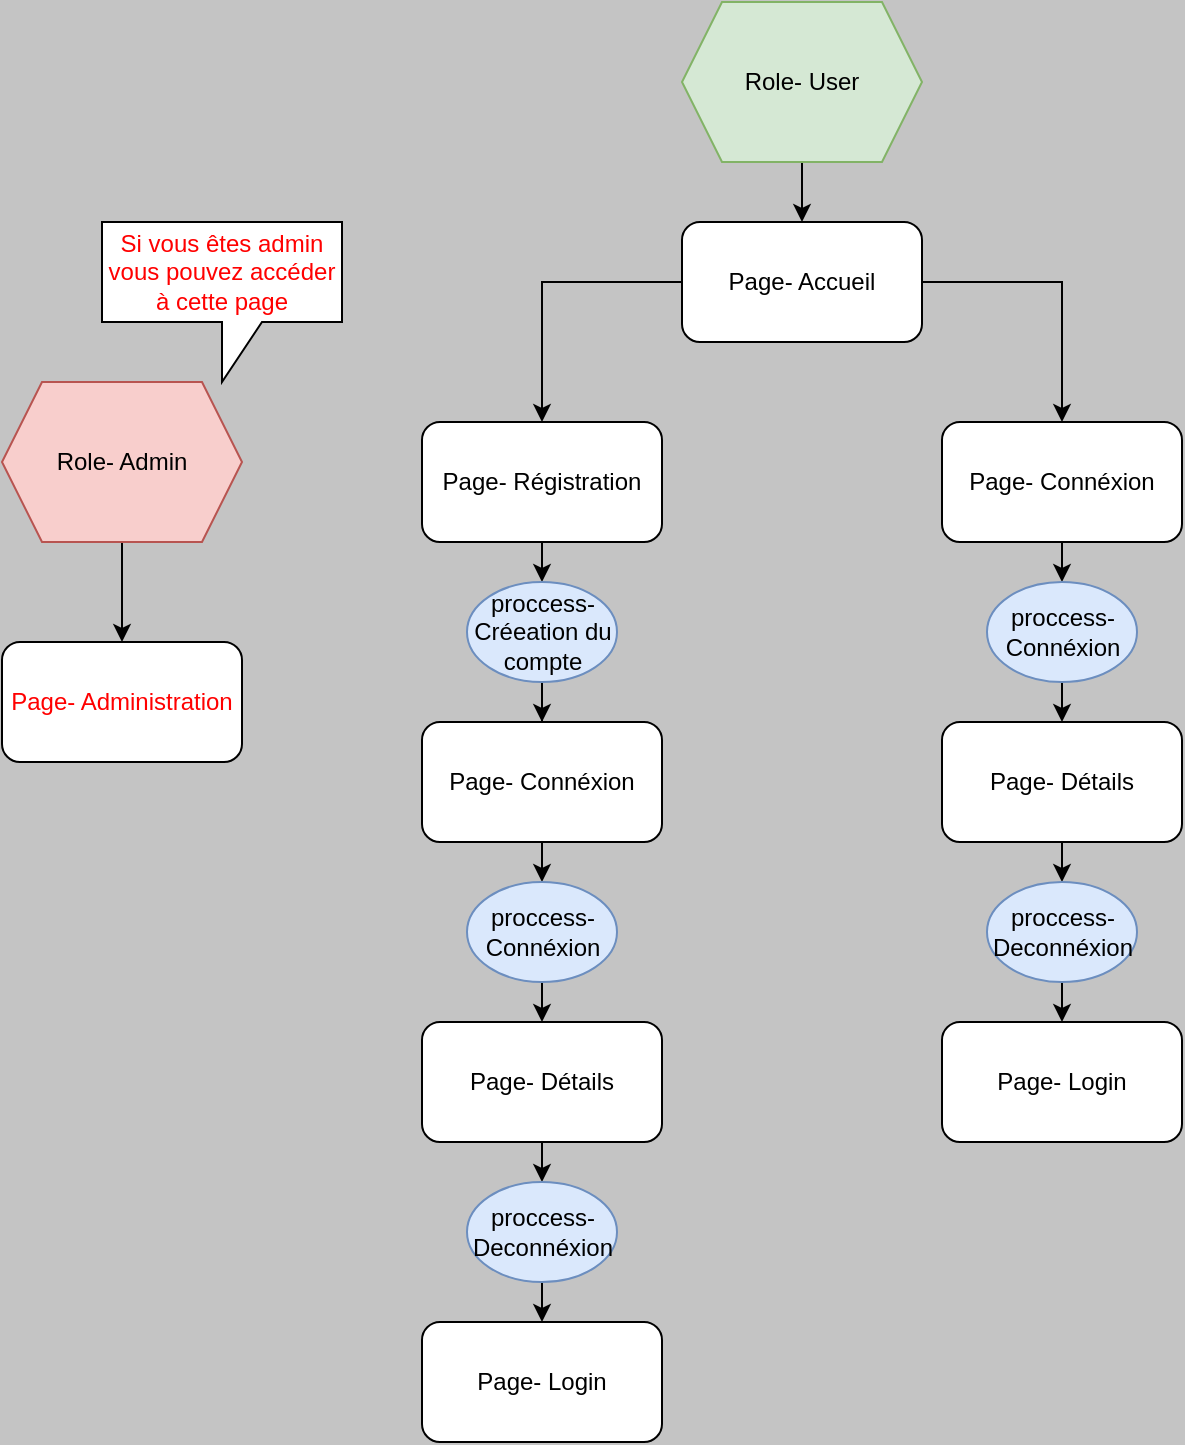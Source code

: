 <mxfile version="26.1.0">
  <diagram name="Сторінка-1" id="ybEHePaw-rxImrspeh2l">
    <mxGraphModel dx="1593" dy="829" grid="1" gridSize="10" guides="1" tooltips="1" connect="1" arrows="1" fold="1" page="1" pageScale="1" pageWidth="310" pageHeight="300" background="#C4C4C4" math="0" shadow="0">
      <root>
        <mxCell id="0" />
        <mxCell id="1" parent="0" />
        <mxCell id="Y9asK6_f1USQNMOrTxVK-40" value="" style="group" vertex="1" connectable="0" parent="1">
          <mxGeometry x="10" y="10" width="590" height="720" as="geometry" />
        </mxCell>
        <mxCell id="Y9asK6_f1USQNMOrTxVK-9" style="edgeStyle=orthogonalEdgeStyle;rounded=0;orthogonalLoop=1;jettySize=auto;html=1;entryX=0.5;entryY=0;entryDx=0;entryDy=0;" edge="1" parent="Y9asK6_f1USQNMOrTxVK-40" source="Y9asK6_f1USQNMOrTxVK-1" target="Y9asK6_f1USQNMOrTxVK-3">
          <mxGeometry relative="1" as="geometry" />
        </mxCell>
        <mxCell id="Y9asK6_f1USQNMOrTxVK-10" style="edgeStyle=orthogonalEdgeStyle;rounded=0;orthogonalLoop=1;jettySize=auto;html=1;exitX=1;exitY=0.5;exitDx=0;exitDy=0;entryX=0.5;entryY=0;entryDx=0;entryDy=0;" edge="1" parent="Y9asK6_f1USQNMOrTxVK-40" source="Y9asK6_f1USQNMOrTxVK-1" target="Y9asK6_f1USQNMOrTxVK-7">
          <mxGeometry relative="1" as="geometry" />
        </mxCell>
        <mxCell id="Y9asK6_f1USQNMOrTxVK-1" value="Page- Accueil" style="rounded=1;whiteSpace=wrap;html=1;" vertex="1" parent="Y9asK6_f1USQNMOrTxVK-40">
          <mxGeometry x="340" y="110" width="120" height="60" as="geometry" />
        </mxCell>
        <mxCell id="Y9asK6_f1USQNMOrTxVK-14" style="edgeStyle=orthogonalEdgeStyle;rounded=0;orthogonalLoop=1;jettySize=auto;html=1;exitX=0.5;exitY=1;exitDx=0;exitDy=0;entryX=0.5;entryY=0;entryDx=0;entryDy=0;" edge="1" parent="Y9asK6_f1USQNMOrTxVK-40" source="Y9asK6_f1USQNMOrTxVK-3" target="Y9asK6_f1USQNMOrTxVK-13">
          <mxGeometry relative="1" as="geometry" />
        </mxCell>
        <mxCell id="Y9asK6_f1USQNMOrTxVK-3" value="Page- Régistration" style="rounded=1;whiteSpace=wrap;html=1;" vertex="1" parent="Y9asK6_f1USQNMOrTxVK-40">
          <mxGeometry x="210" y="210" width="120" height="60" as="geometry" />
        </mxCell>
        <mxCell id="Y9asK6_f1USQNMOrTxVK-23" style="edgeStyle=orthogonalEdgeStyle;rounded=0;orthogonalLoop=1;jettySize=auto;html=1;exitX=0.5;exitY=1;exitDx=0;exitDy=0;entryX=0.5;entryY=0;entryDx=0;entryDy=0;" edge="1" parent="Y9asK6_f1USQNMOrTxVK-40" source="Y9asK6_f1USQNMOrTxVK-4" target="Y9asK6_f1USQNMOrTxVK-22">
          <mxGeometry relative="1" as="geometry" />
        </mxCell>
        <mxCell id="Y9asK6_f1USQNMOrTxVK-4" value="Page- Connéxion" style="rounded=1;whiteSpace=wrap;html=1;" vertex="1" parent="Y9asK6_f1USQNMOrTxVK-40">
          <mxGeometry x="210" y="360" width="120" height="60" as="geometry" />
        </mxCell>
        <mxCell id="Y9asK6_f1USQNMOrTxVK-37" style="edgeStyle=orthogonalEdgeStyle;rounded=0;orthogonalLoop=1;jettySize=auto;html=1;exitX=0.5;exitY=1;exitDx=0;exitDy=0;entryX=0.5;entryY=0;entryDx=0;entryDy=0;" edge="1" parent="Y9asK6_f1USQNMOrTxVK-40" source="Y9asK6_f1USQNMOrTxVK-5" target="Y9asK6_f1USQNMOrTxVK-35">
          <mxGeometry relative="1" as="geometry" />
        </mxCell>
        <mxCell id="Y9asK6_f1USQNMOrTxVK-5" value="Page- Détails" style="rounded=1;whiteSpace=wrap;html=1;" vertex="1" parent="Y9asK6_f1USQNMOrTxVK-40">
          <mxGeometry x="470" y="360" width="120" height="60" as="geometry" />
        </mxCell>
        <mxCell id="Y9asK6_f1USQNMOrTxVK-6" value="&lt;font style=&quot;color: rgb(255, 0, 0);&quot;&gt;Page- Administration&lt;/font&gt;" style="rounded=1;whiteSpace=wrap;html=1;" vertex="1" parent="Y9asK6_f1USQNMOrTxVK-40">
          <mxGeometry y="320" width="120" height="60" as="geometry" />
        </mxCell>
        <mxCell id="Y9asK6_f1USQNMOrTxVK-17" style="edgeStyle=orthogonalEdgeStyle;rounded=0;orthogonalLoop=1;jettySize=auto;html=1;exitX=0.5;exitY=1;exitDx=0;exitDy=0;entryX=0.5;entryY=0;entryDx=0;entryDy=0;" edge="1" parent="Y9asK6_f1USQNMOrTxVK-40" source="Y9asK6_f1USQNMOrTxVK-7" target="Y9asK6_f1USQNMOrTxVK-16">
          <mxGeometry relative="1" as="geometry" />
        </mxCell>
        <mxCell id="Y9asK6_f1USQNMOrTxVK-7" value="Page- Connéxion" style="rounded=1;whiteSpace=wrap;html=1;" vertex="1" parent="Y9asK6_f1USQNMOrTxVK-40">
          <mxGeometry x="470" y="210" width="120" height="60" as="geometry" />
        </mxCell>
        <mxCell id="Y9asK6_f1USQNMOrTxVK-15" style="edgeStyle=orthogonalEdgeStyle;rounded=0;orthogonalLoop=1;jettySize=auto;html=1;exitX=0.5;exitY=1;exitDx=0;exitDy=0;" edge="1" parent="Y9asK6_f1USQNMOrTxVK-40" source="Y9asK6_f1USQNMOrTxVK-13" target="Y9asK6_f1USQNMOrTxVK-4">
          <mxGeometry relative="1" as="geometry" />
        </mxCell>
        <mxCell id="Y9asK6_f1USQNMOrTxVK-13" value="proccess- Créeation du compte" style="ellipse;whiteSpace=wrap;html=1;fillColor=#dae8fc;strokeColor=#6c8ebf;" vertex="1" parent="Y9asK6_f1USQNMOrTxVK-40">
          <mxGeometry x="232.5" y="290" width="75" height="50" as="geometry" />
        </mxCell>
        <mxCell id="Y9asK6_f1USQNMOrTxVK-18" style="edgeStyle=orthogonalEdgeStyle;rounded=0;orthogonalLoop=1;jettySize=auto;html=1;exitX=0.5;exitY=1;exitDx=0;exitDy=0;entryX=0.5;entryY=0;entryDx=0;entryDy=0;" edge="1" parent="Y9asK6_f1USQNMOrTxVK-40" source="Y9asK6_f1USQNMOrTxVK-16" target="Y9asK6_f1USQNMOrTxVK-5">
          <mxGeometry relative="1" as="geometry" />
        </mxCell>
        <mxCell id="Y9asK6_f1USQNMOrTxVK-16" value="proccess- Connéxion" style="ellipse;whiteSpace=wrap;html=1;fillColor=#dae8fc;strokeColor=#6c8ebf;" vertex="1" parent="Y9asK6_f1USQNMOrTxVK-40">
          <mxGeometry x="492.5" y="290" width="75" height="50" as="geometry" />
        </mxCell>
        <mxCell id="Y9asK6_f1USQNMOrTxVK-31" style="edgeStyle=orthogonalEdgeStyle;rounded=0;orthogonalLoop=1;jettySize=auto;html=1;exitX=0.5;exitY=1;exitDx=0;exitDy=0;entryX=0.5;entryY=0;entryDx=0;entryDy=0;" edge="1" parent="Y9asK6_f1USQNMOrTxVK-40" source="Y9asK6_f1USQNMOrTxVK-20" target="Y9asK6_f1USQNMOrTxVK-30">
          <mxGeometry relative="1" as="geometry" />
        </mxCell>
        <mxCell id="Y9asK6_f1USQNMOrTxVK-20" value="Page- Détails" style="rounded=1;whiteSpace=wrap;html=1;" vertex="1" parent="Y9asK6_f1USQNMOrTxVK-40">
          <mxGeometry x="210" y="510" width="120" height="60" as="geometry" />
        </mxCell>
        <mxCell id="Y9asK6_f1USQNMOrTxVK-21" style="edgeStyle=orthogonalEdgeStyle;rounded=0;orthogonalLoop=1;jettySize=auto;html=1;exitX=0.5;exitY=1;exitDx=0;exitDy=0;entryX=0.5;entryY=0;entryDx=0;entryDy=0;" edge="1" parent="Y9asK6_f1USQNMOrTxVK-40" source="Y9asK6_f1USQNMOrTxVK-22" target="Y9asK6_f1USQNMOrTxVK-20">
          <mxGeometry relative="1" as="geometry" />
        </mxCell>
        <mxCell id="Y9asK6_f1USQNMOrTxVK-22" value="proccess- Connéxion" style="ellipse;whiteSpace=wrap;html=1;fillColor=#dae8fc;strokeColor=#6c8ebf;" vertex="1" parent="Y9asK6_f1USQNMOrTxVK-40">
          <mxGeometry x="232.5" y="440" width="75" height="50" as="geometry" />
        </mxCell>
        <mxCell id="Y9asK6_f1USQNMOrTxVK-27" style="edgeStyle=orthogonalEdgeStyle;rounded=0;orthogonalLoop=1;jettySize=auto;html=1;exitX=0.5;exitY=1;exitDx=0;exitDy=0;entryX=0.5;entryY=0;entryDx=0;entryDy=0;" edge="1" parent="Y9asK6_f1USQNMOrTxVK-40" source="Y9asK6_f1USQNMOrTxVK-25" target="Y9asK6_f1USQNMOrTxVK-6">
          <mxGeometry relative="1" as="geometry" />
        </mxCell>
        <mxCell id="Y9asK6_f1USQNMOrTxVK-25" value="Role- Admin" style="shape=hexagon;perimeter=hexagonPerimeter2;whiteSpace=wrap;html=1;fixedSize=1;fillColor=#f8cecc;strokeColor=#b85450;" vertex="1" parent="Y9asK6_f1USQNMOrTxVK-40">
          <mxGeometry y="190" width="120" height="80" as="geometry" />
        </mxCell>
        <mxCell id="Y9asK6_f1USQNMOrTxVK-26" value="&lt;font style=&quot;color: rgb(255, 0, 0);&quot;&gt;Si vous&amp;nbsp;êtes admin vous pouvez accéder à cette page&lt;/font&gt;" style="shape=callout;whiteSpace=wrap;html=1;perimeter=calloutPerimeter;" vertex="1" parent="Y9asK6_f1USQNMOrTxVK-40">
          <mxGeometry x="50" y="110" width="120" height="80" as="geometry" />
        </mxCell>
        <mxCell id="Y9asK6_f1USQNMOrTxVK-28" value="Page- Login" style="rounded=1;whiteSpace=wrap;html=1;" vertex="1" parent="Y9asK6_f1USQNMOrTxVK-40">
          <mxGeometry x="210" y="660" width="120" height="60" as="geometry" />
        </mxCell>
        <mxCell id="Y9asK6_f1USQNMOrTxVK-29" style="edgeStyle=orthogonalEdgeStyle;rounded=0;orthogonalLoop=1;jettySize=auto;html=1;exitX=0.5;exitY=1;exitDx=0;exitDy=0;entryX=0.5;entryY=0;entryDx=0;entryDy=0;" edge="1" parent="Y9asK6_f1USQNMOrTxVK-40" source="Y9asK6_f1USQNMOrTxVK-30" target="Y9asK6_f1USQNMOrTxVK-28">
          <mxGeometry relative="1" as="geometry" />
        </mxCell>
        <mxCell id="Y9asK6_f1USQNMOrTxVK-30" value="proccess- Deconnéxion" style="ellipse;whiteSpace=wrap;html=1;fillColor=#dae8fc;strokeColor=#6c8ebf;" vertex="1" parent="Y9asK6_f1USQNMOrTxVK-40">
          <mxGeometry x="232.5" y="590" width="75" height="50" as="geometry" />
        </mxCell>
        <mxCell id="Y9asK6_f1USQNMOrTxVK-33" value="Page- Login" style="rounded=1;whiteSpace=wrap;html=1;" vertex="1" parent="Y9asK6_f1USQNMOrTxVK-40">
          <mxGeometry x="470" y="510" width="120" height="60" as="geometry" />
        </mxCell>
        <mxCell id="Y9asK6_f1USQNMOrTxVK-34" style="edgeStyle=orthogonalEdgeStyle;rounded=0;orthogonalLoop=1;jettySize=auto;html=1;exitX=0.5;exitY=1;exitDx=0;exitDy=0;entryX=0.5;entryY=0;entryDx=0;entryDy=0;" edge="1" parent="Y9asK6_f1USQNMOrTxVK-40" source="Y9asK6_f1USQNMOrTxVK-35" target="Y9asK6_f1USQNMOrTxVK-33">
          <mxGeometry relative="1" as="geometry" />
        </mxCell>
        <mxCell id="Y9asK6_f1USQNMOrTxVK-35" value="proccess- Deconnéxion" style="ellipse;whiteSpace=wrap;html=1;fillColor=#dae8fc;strokeColor=#6c8ebf;" vertex="1" parent="Y9asK6_f1USQNMOrTxVK-40">
          <mxGeometry x="492.5" y="440" width="75" height="50" as="geometry" />
        </mxCell>
        <mxCell id="Y9asK6_f1USQNMOrTxVK-39" style="edgeStyle=orthogonalEdgeStyle;rounded=0;orthogonalLoop=1;jettySize=auto;html=1;exitX=0.5;exitY=1;exitDx=0;exitDy=0;entryX=0.5;entryY=0;entryDx=0;entryDy=0;" edge="1" parent="Y9asK6_f1USQNMOrTxVK-40" source="Y9asK6_f1USQNMOrTxVK-38" target="Y9asK6_f1USQNMOrTxVK-1">
          <mxGeometry relative="1" as="geometry" />
        </mxCell>
        <mxCell id="Y9asK6_f1USQNMOrTxVK-38" value="Role- User" style="shape=hexagon;perimeter=hexagonPerimeter2;whiteSpace=wrap;html=1;fixedSize=1;fillColor=#d5e8d4;strokeColor=#82b366;" vertex="1" parent="Y9asK6_f1USQNMOrTxVK-40">
          <mxGeometry x="340" width="120" height="80" as="geometry" />
        </mxCell>
      </root>
    </mxGraphModel>
  </diagram>
</mxfile>
